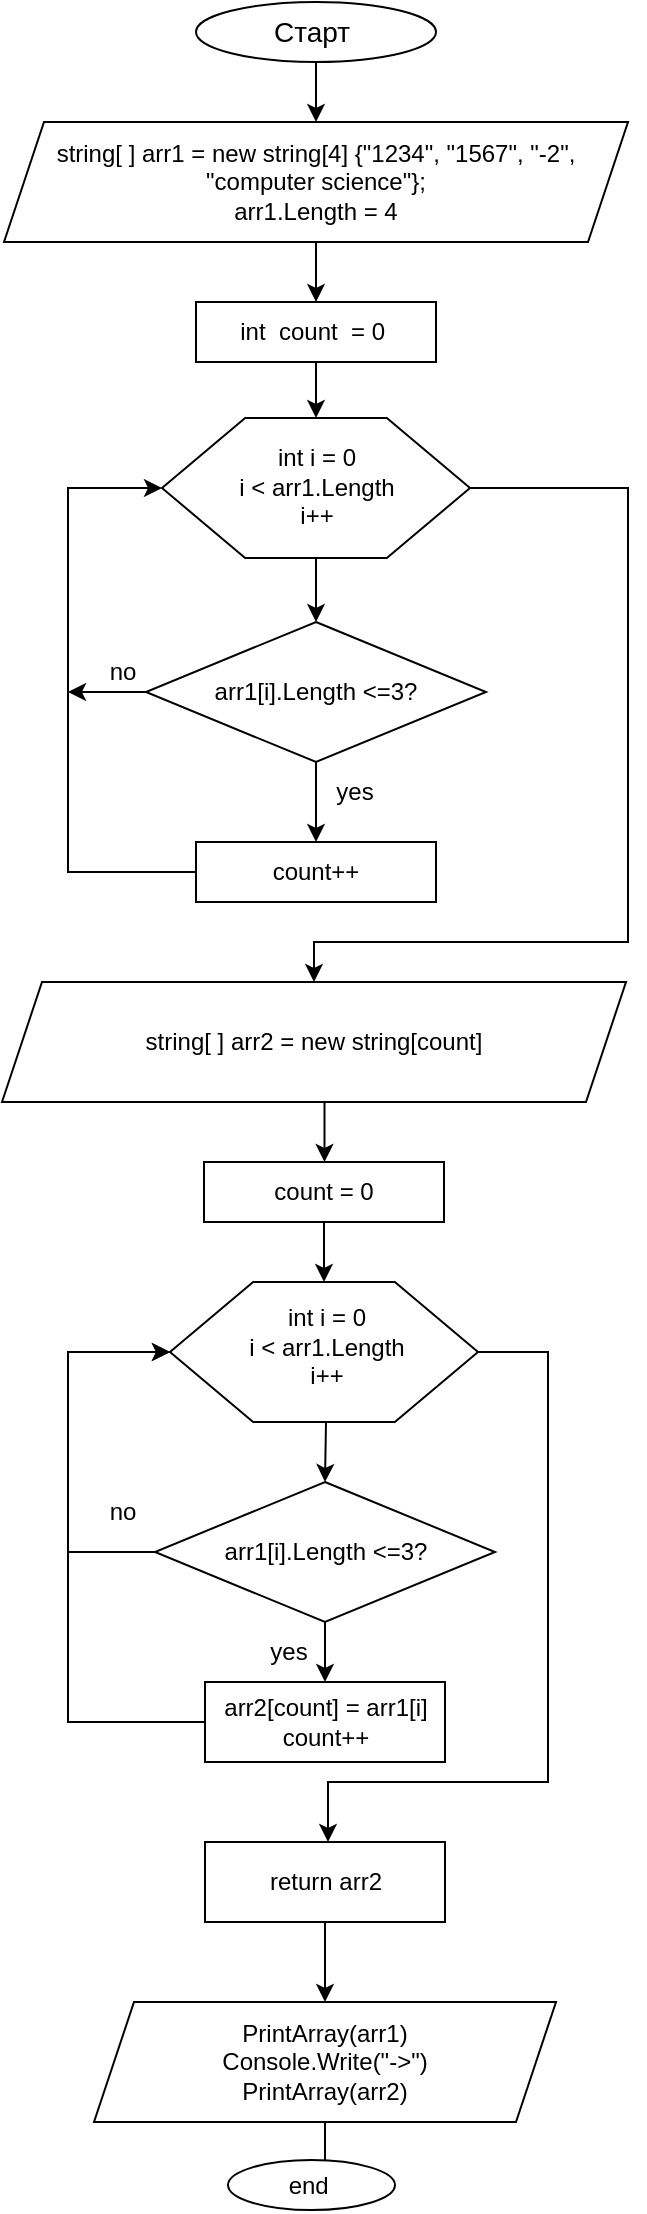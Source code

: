 <mxfile version="22.1.11" type="github">
  <diagram name="Страница — 1" id="rax0nqCCXje8anrDHx_O">
    <mxGraphModel dx="1308" dy="1452" grid="1" gridSize="10" guides="1" tooltips="1" connect="1" arrows="1" fold="1" page="1" pageScale="1" pageWidth="827" pageHeight="1169" math="0" shadow="0">
      <root>
        <mxCell id="0" />
        <mxCell id="1" parent="0" />
        <mxCell id="s2g8rnF0dsubIWjRQk4w-3" style="edgeStyle=orthogonalEdgeStyle;rounded=0;orthogonalLoop=1;jettySize=auto;html=1;" parent="1" source="s2g8rnF0dsubIWjRQk4w-1" edge="1">
          <mxGeometry relative="1" as="geometry">
            <mxPoint x="414" y="92" as="targetPoint" />
          </mxGeometry>
        </mxCell>
        <mxCell id="s2g8rnF0dsubIWjRQk4w-1" value="&lt;font style=&quot;font-size: 14px;&quot;&gt;Старт&amp;nbsp;&lt;/font&gt;" style="ellipse;whiteSpace=wrap;html=1;" parent="1" vertex="1">
          <mxGeometry x="354" y="32" width="120" height="30" as="geometry" />
        </mxCell>
        <mxCell id="s2g8rnF0dsubIWjRQk4w-8" style="edgeStyle=orthogonalEdgeStyle;rounded=0;orthogonalLoop=1;jettySize=auto;html=1;" parent="1" source="s2g8rnF0dsubIWjRQk4w-4" edge="1">
          <mxGeometry relative="1" as="geometry">
            <mxPoint x="414" y="182" as="targetPoint" />
          </mxGeometry>
        </mxCell>
        <mxCell id="s2g8rnF0dsubIWjRQk4w-4" value="string[ ] arr1 = new string[4] {&quot;1234&quot;, &quot;1567&quot;, &quot;-2&quot;, &quot;computer science&quot;};&lt;br&gt;arr1.Length = 4" style="shape=parallelogram;perimeter=parallelogramPerimeter;whiteSpace=wrap;html=1;fixedSize=1;" parent="1" vertex="1">
          <mxGeometry x="258" y="92" width="312" height="60" as="geometry" />
        </mxCell>
        <mxCell id="ZAJ8uFHf16EeZHrqNyMN-12" style="edgeStyle=orthogonalEdgeStyle;rounded=0;orthogonalLoop=1;jettySize=auto;html=1;" edge="1" parent="1" source="s2g8rnF0dsubIWjRQk4w-14">
          <mxGeometry relative="1" as="geometry">
            <mxPoint x="414" y="452" as="targetPoint" />
          </mxGeometry>
        </mxCell>
        <mxCell id="ZAJ8uFHf16EeZHrqNyMN-16" style="edgeStyle=orthogonalEdgeStyle;rounded=0;orthogonalLoop=1;jettySize=auto;html=1;" edge="1" parent="1" source="s2g8rnF0dsubIWjRQk4w-14">
          <mxGeometry relative="1" as="geometry">
            <mxPoint x="290" y="377" as="targetPoint" />
          </mxGeometry>
        </mxCell>
        <mxCell id="s2g8rnF0dsubIWjRQk4w-14" value="arr1[i].Length &amp;lt;=3?" style="rhombus;whiteSpace=wrap;html=1;" parent="1" vertex="1">
          <mxGeometry x="329" y="342" width="170" height="70" as="geometry" />
        </mxCell>
        <mxCell id="ZAJ8uFHf16EeZHrqNyMN-38" style="edgeStyle=orthogonalEdgeStyle;rounded=0;orthogonalLoop=1;jettySize=auto;html=1;entryX=0;entryY=0.5;entryDx=0;entryDy=0;" edge="1" parent="1" source="s2g8rnF0dsubIWjRQk4w-16" target="ZAJ8uFHf16EeZHrqNyMN-24">
          <mxGeometry relative="1" as="geometry">
            <Array as="points">
              <mxPoint x="290" y="892" />
              <mxPoint x="290" y="707" />
            </Array>
          </mxGeometry>
        </mxCell>
        <mxCell id="s2g8rnF0dsubIWjRQk4w-16" value="arr2[count] = arr1[i]&lt;br&gt;count++" style="rounded=0;whiteSpace=wrap;html=1;" parent="1" vertex="1">
          <mxGeometry x="358.5" y="872" width="120" height="40" as="geometry" />
        </mxCell>
        <mxCell id="s2g8rnF0dsubIWjRQk4w-17" value="yes" style="text;html=1;align=center;verticalAlign=middle;resizable=0;points=[];autosize=1;strokeColor=none;fillColor=none;" parent="1" vertex="1">
          <mxGeometry x="413" y="412" width="40" height="30" as="geometry" />
        </mxCell>
        <mxCell id="s2g8rnF0dsubIWjRQk4w-19" value="no" style="text;html=1;align=center;verticalAlign=middle;resizable=0;points=[];autosize=1;strokeColor=none;fillColor=none;" parent="1" vertex="1">
          <mxGeometry x="297" y="352" width="40" height="30" as="geometry" />
        </mxCell>
        <mxCell id="s2g8rnF0dsubIWjRQk4w-28" style="edgeStyle=orthogonalEdgeStyle;rounded=0;orthogonalLoop=1;jettySize=auto;html=1;" parent="1" source="s2g8rnF0dsubIWjRQk4w-27" target="s2g8rnF0dsubIWjRQk4w-29" edge="1">
          <mxGeometry relative="1" as="geometry">
            <mxPoint x="425.5" y="1162" as="targetPoint" />
          </mxGeometry>
        </mxCell>
        <mxCell id="s2g8rnF0dsubIWjRQk4w-27" value="PrintArray(arr1)&lt;br&gt;Console.Write(&quot;-&amp;gt;&quot;)&lt;br&gt;PrintArray(arr2)" style="shape=parallelogram;perimeter=parallelogramPerimeter;whiteSpace=wrap;html=1;fixedSize=1;" parent="1" vertex="1">
          <mxGeometry x="303" y="1032" width="231" height="60" as="geometry" />
        </mxCell>
        <mxCell id="s2g8rnF0dsubIWjRQk4w-29" value="end&amp;nbsp;" style="ellipse;whiteSpace=wrap;html=1;" parent="1" vertex="1">
          <mxGeometry x="370" y="1111" width="83.5" height="25.05" as="geometry" />
        </mxCell>
        <mxCell id="ZAJ8uFHf16EeZHrqNyMN-9" style="edgeStyle=orthogonalEdgeStyle;rounded=0;orthogonalLoop=1;jettySize=auto;html=1;exitX=0.5;exitY=1;exitDx=0;exitDy=0;entryX=0.5;entryY=0;entryDx=0;entryDy=0;" edge="1" parent="1" source="ZAJ8uFHf16EeZHrqNyMN-4" target="ZAJ8uFHf16EeZHrqNyMN-3">
          <mxGeometry relative="1" as="geometry" />
        </mxCell>
        <mxCell id="ZAJ8uFHf16EeZHrqNyMN-4" value="int&amp;nbsp; count&amp;nbsp; = 0&amp;nbsp;" style="rounded=0;whiteSpace=wrap;html=1;" vertex="1" parent="1">
          <mxGeometry x="354" y="182" width="120" height="30" as="geometry" />
        </mxCell>
        <mxCell id="ZAJ8uFHf16EeZHrqNyMN-11" style="edgeStyle=orthogonalEdgeStyle;rounded=0;orthogonalLoop=1;jettySize=auto;html=1;" edge="1" parent="1" source="ZAJ8uFHf16EeZHrqNyMN-3">
          <mxGeometry relative="1" as="geometry">
            <mxPoint x="414" y="342" as="targetPoint" />
          </mxGeometry>
        </mxCell>
        <mxCell id="ZAJ8uFHf16EeZHrqNyMN-21" style="edgeStyle=orthogonalEdgeStyle;rounded=0;orthogonalLoop=1;jettySize=auto;html=1;entryX=0.5;entryY=0;entryDx=0;entryDy=0;" edge="1" parent="1" source="ZAJ8uFHf16EeZHrqNyMN-3" target="ZAJ8uFHf16EeZHrqNyMN-19">
          <mxGeometry relative="1" as="geometry">
            <Array as="points">
              <mxPoint x="570" y="275" />
              <mxPoint x="570" y="502" />
              <mxPoint x="413" y="502" />
            </Array>
          </mxGeometry>
        </mxCell>
        <mxCell id="ZAJ8uFHf16EeZHrqNyMN-3" value="" style="verticalLabelPosition=bottom;verticalAlign=top;html=1;shape=hexagon;perimeter=hexagonPerimeter2;arcSize=6;size=0.27;" vertex="1" parent="1">
          <mxGeometry x="337" y="240" width="154" height="70" as="geometry" />
        </mxCell>
        <mxCell id="s2g8rnF0dsubIWjRQk4w-12" value="&lt;br&gt;int i = 0&lt;br&gt;i &amp;lt; arr1.Length&lt;br&gt;i++" style="text;html=1;align=center;verticalAlign=middle;resizable=0;points=[];autosize=1;strokeColor=none;fillColor=none;" parent="1" vertex="1">
          <mxGeometry x="364" y="232" width="100" height="70" as="geometry" />
        </mxCell>
        <mxCell id="ZAJ8uFHf16EeZHrqNyMN-15" style="edgeStyle=orthogonalEdgeStyle;rounded=0;orthogonalLoop=1;jettySize=auto;html=1;entryX=0;entryY=0.5;entryDx=0;entryDy=0;" edge="1" parent="1" source="ZAJ8uFHf16EeZHrqNyMN-13" target="ZAJ8uFHf16EeZHrqNyMN-3">
          <mxGeometry relative="1" as="geometry">
            <Array as="points">
              <mxPoint x="290" y="467" />
              <mxPoint x="290" y="275" />
            </Array>
          </mxGeometry>
        </mxCell>
        <mxCell id="ZAJ8uFHf16EeZHrqNyMN-13" value="count++" style="rounded=0;whiteSpace=wrap;html=1;" vertex="1" parent="1">
          <mxGeometry x="354" y="452" width="120" height="30" as="geometry" />
        </mxCell>
        <mxCell id="ZAJ8uFHf16EeZHrqNyMN-22" style="edgeStyle=orthogonalEdgeStyle;rounded=0;orthogonalLoop=1;jettySize=auto;html=1;" edge="1" parent="1">
          <mxGeometry relative="1" as="geometry">
            <mxPoint x="418.25" y="612" as="targetPoint" />
            <mxPoint x="418.25" y="582" as="sourcePoint" />
          </mxGeometry>
        </mxCell>
        <mxCell id="ZAJ8uFHf16EeZHrqNyMN-19" value="string[ ] arr2 = new string[count]" style="shape=parallelogram;perimeter=parallelogramPerimeter;whiteSpace=wrap;html=1;fixedSize=1;" vertex="1" parent="1">
          <mxGeometry x="257" y="522" width="312" height="60" as="geometry" />
        </mxCell>
        <mxCell id="ZAJ8uFHf16EeZHrqNyMN-28" style="edgeStyle=orthogonalEdgeStyle;rounded=0;orthogonalLoop=1;jettySize=auto;html=1;" edge="1" parent="1" source="ZAJ8uFHf16EeZHrqNyMN-23">
          <mxGeometry relative="1" as="geometry">
            <mxPoint x="418" y="672" as="targetPoint" />
            <Array as="points">
              <mxPoint x="418" y="672" />
              <mxPoint x="418" y="672" />
            </Array>
          </mxGeometry>
        </mxCell>
        <mxCell id="ZAJ8uFHf16EeZHrqNyMN-23" value="count = 0" style="rounded=0;whiteSpace=wrap;html=1;" vertex="1" parent="1">
          <mxGeometry x="358" y="612" width="120" height="30" as="geometry" />
        </mxCell>
        <mxCell id="ZAJ8uFHf16EeZHrqNyMN-39" style="edgeStyle=orthogonalEdgeStyle;rounded=0;orthogonalLoop=1;jettySize=auto;html=1;" edge="1" parent="1" source="ZAJ8uFHf16EeZHrqNyMN-24" target="ZAJ8uFHf16EeZHrqNyMN-40">
          <mxGeometry relative="1" as="geometry">
            <mxPoint x="430" y="952" as="targetPoint" />
            <Array as="points">
              <mxPoint x="530" y="707" />
              <mxPoint x="530" y="922" />
              <mxPoint x="420" y="922" />
            </Array>
          </mxGeometry>
        </mxCell>
        <mxCell id="ZAJ8uFHf16EeZHrqNyMN-24" value="" style="verticalLabelPosition=bottom;verticalAlign=top;html=1;shape=hexagon;perimeter=hexagonPerimeter2;arcSize=6;size=0.27;" vertex="1" parent="1">
          <mxGeometry x="341" y="672" width="154" height="70" as="geometry" />
        </mxCell>
        <mxCell id="ZAJ8uFHf16EeZHrqNyMN-33" style="edgeStyle=orthogonalEdgeStyle;rounded=0;orthogonalLoop=1;jettySize=auto;html=1;entryX=0.5;entryY=0;entryDx=0;entryDy=0;" edge="1" parent="1" target="ZAJ8uFHf16EeZHrqNyMN-30">
          <mxGeometry relative="1" as="geometry">
            <mxPoint x="419" y="742" as="sourcePoint" />
          </mxGeometry>
        </mxCell>
        <mxCell id="ZAJ8uFHf16EeZHrqNyMN-25" value="&lt;br&gt;int i = 0&lt;br&gt;i &amp;lt; arr1.Length&lt;br&gt;i++" style="text;html=1;align=center;verticalAlign=middle;resizable=0;points=[];autosize=1;strokeColor=none;fillColor=none;" vertex="1" parent="1">
          <mxGeometry x="368.5" y="662" width="100" height="70" as="geometry" />
        </mxCell>
        <mxCell id="ZAJ8uFHf16EeZHrqNyMN-34" style="edgeStyle=orthogonalEdgeStyle;rounded=0;orthogonalLoop=1;jettySize=auto;html=1;entryX=0;entryY=0.5;entryDx=0;entryDy=0;" edge="1" parent="1" source="ZAJ8uFHf16EeZHrqNyMN-30" target="ZAJ8uFHf16EeZHrqNyMN-24">
          <mxGeometry relative="1" as="geometry">
            <Array as="points">
              <mxPoint x="290" y="807" />
              <mxPoint x="290" y="707" />
            </Array>
          </mxGeometry>
        </mxCell>
        <mxCell id="ZAJ8uFHf16EeZHrqNyMN-37" style="edgeStyle=orthogonalEdgeStyle;rounded=0;orthogonalLoop=1;jettySize=auto;html=1;entryX=0.5;entryY=0;entryDx=0;entryDy=0;" edge="1" parent="1" source="ZAJ8uFHf16EeZHrqNyMN-30" target="s2g8rnF0dsubIWjRQk4w-16">
          <mxGeometry relative="1" as="geometry" />
        </mxCell>
        <mxCell id="ZAJ8uFHf16EeZHrqNyMN-30" value="arr1[i].Length &amp;lt;=3?" style="rhombus;whiteSpace=wrap;html=1;" vertex="1" parent="1">
          <mxGeometry x="333.5" y="772" width="170" height="70" as="geometry" />
        </mxCell>
        <mxCell id="ZAJ8uFHf16EeZHrqNyMN-31" value="yes" style="text;html=1;align=center;verticalAlign=middle;resizable=0;points=[];autosize=1;strokeColor=none;fillColor=none;" vertex="1" parent="1">
          <mxGeometry x="380" y="842" width="40" height="30" as="geometry" />
        </mxCell>
        <mxCell id="ZAJ8uFHf16EeZHrqNyMN-32" value="no" style="text;html=1;align=center;verticalAlign=middle;resizable=0;points=[];autosize=1;strokeColor=none;fillColor=none;" vertex="1" parent="1">
          <mxGeometry x="297" y="772" width="40" height="30" as="geometry" />
        </mxCell>
        <mxCell id="ZAJ8uFHf16EeZHrqNyMN-42" style="edgeStyle=orthogonalEdgeStyle;rounded=0;orthogonalLoop=1;jettySize=auto;html=1;entryX=0.5;entryY=0;entryDx=0;entryDy=0;" edge="1" parent="1" source="ZAJ8uFHf16EeZHrqNyMN-40" target="s2g8rnF0dsubIWjRQk4w-27">
          <mxGeometry relative="1" as="geometry" />
        </mxCell>
        <mxCell id="ZAJ8uFHf16EeZHrqNyMN-40" value="return arr2" style="rounded=0;whiteSpace=wrap;html=1;" vertex="1" parent="1">
          <mxGeometry x="358.5" y="952" width="120" height="40" as="geometry" />
        </mxCell>
      </root>
    </mxGraphModel>
  </diagram>
</mxfile>

